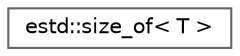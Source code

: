 digraph "Graphical Class Hierarchy"
{
 // LATEX_PDF_SIZE
  bgcolor="transparent";
  edge [fontname=Helvetica,fontsize=10,labelfontname=Helvetica,labelfontsize=10];
  node [fontname=Helvetica,fontsize=10,shape=box,height=0.2,width=0.4];
  rankdir="LR";
  Node0 [id="Node000000",label="estd::size_of\< T \>",height=0.2,width=0.4,color="grey40", fillcolor="white", style="filled",URL="$d1/dd8/structestd_1_1size__of.html",tooltip=" "];
}
